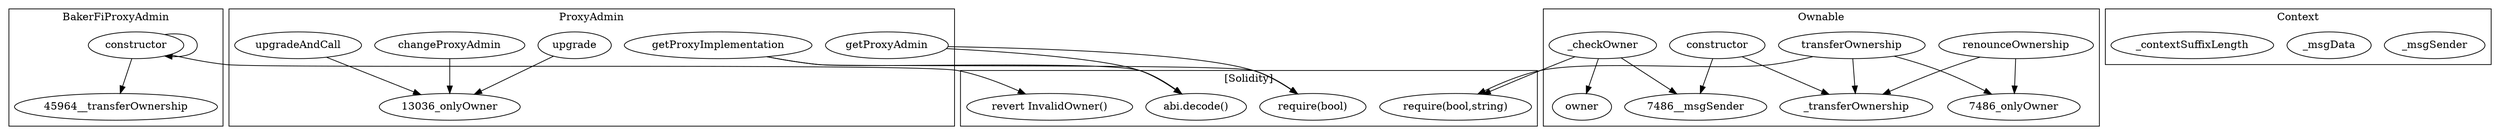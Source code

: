 strict digraph {
subgraph cluster_45964_BakerFiProxyAdmin {
label = "BakerFiProxyAdmin"
"45964_constructor" [label="constructor"]
"45964_constructor" -> "45964__transferOwnership"
"45964_constructor" -> "45964_constructor"
}subgraph cluster_13036_ProxyAdmin {
label = "ProxyAdmin"
"13036_upgrade" [label="upgrade"]
"13036_getProxyAdmin" [label="getProxyAdmin"]
"13036_changeProxyAdmin" [label="changeProxyAdmin"]
"13036_upgradeAndCall" [label="upgradeAndCall"]
"13036_getProxyImplementation" [label="getProxyImplementation"]
"13036_changeProxyAdmin" -> "13036_onlyOwner"
"13036_upgrade" -> "13036_onlyOwner"
"13036_upgradeAndCall" -> "13036_onlyOwner"
}subgraph cluster_17436_Context {
label = "Context"
"17436__msgSender" [label="_msgSender"]
"17436__msgData" [label="_msgData"]
"17436__contextSuffixLength" [label="_contextSuffixLength"]
}subgraph cluster_7486_Ownable {
label = "Ownable"
"7486_constructor" [label="constructor"]
"7486__transferOwnership" [label="_transferOwnership"]
"7486_renounceOwnership" [label="renounceOwnership"]
"7486__checkOwner" [label="_checkOwner"]
"7486_owner" [label="owner"]
"7486_transferOwnership" [label="transferOwnership"]
"7486__checkOwner" -> "7486_owner"
"7486__checkOwner" -> "7486__msgSender"
"7486_constructor" -> "7486__msgSender"
"7486_transferOwnership" -> "7486_onlyOwner"
"7486_renounceOwnership" -> "7486_onlyOwner"
"7486_constructor" -> "7486__transferOwnership"
"7486_transferOwnership" -> "7486__transferOwnership"
"7486_renounceOwnership" -> "7486__transferOwnership"
}subgraph cluster_solidity {
label = "[Solidity]"
"require(bool,string)" 
"revert InvalidOwner()" 
"require(bool)" 
"abi.decode()" 
"7486_transferOwnership" -> "require(bool,string)"
"45964_constructor" -> "revert InvalidOwner()"
"13036_getProxyImplementation" -> "abi.decode()"
"13036_getProxyImplementation" -> "require(bool)"
"13036_getProxyAdmin" -> "require(bool)"
"13036_getProxyAdmin" -> "abi.decode()"
"7486__checkOwner" -> "require(bool,string)"
}
}